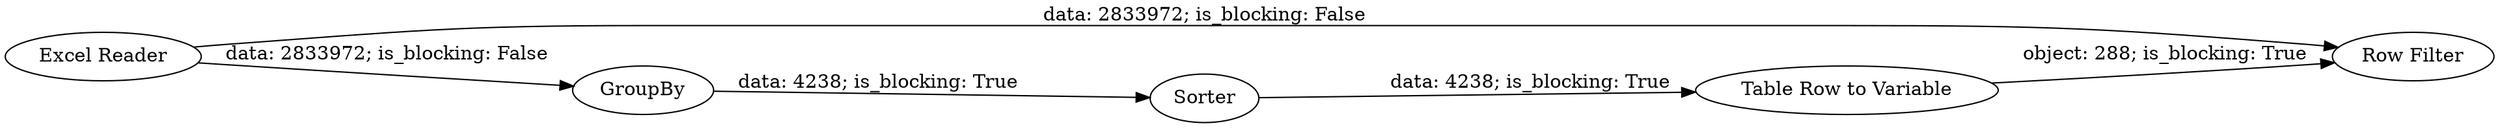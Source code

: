 digraph {
	"2557776548557007034_4" [label="Table Row to Variable"]
	"2557776548557007034_5" [label="Row Filter"]
	"2557776548557007034_2" [label=GroupBy]
	"2557776548557007034_3" [label=Sorter]
	"2557776548557007034_1" [label="Excel Reader"]
	"2557776548557007034_1" -> "2557776548557007034_2" [label="data: 2833972; is_blocking: False"]
	"2557776548557007034_2" -> "2557776548557007034_3" [label="data: 4238; is_blocking: True"]
	"2557776548557007034_4" -> "2557776548557007034_5" [label="object: 288; is_blocking: True"]
	"2557776548557007034_3" -> "2557776548557007034_4" [label="data: 4238; is_blocking: True"]
	"2557776548557007034_1" -> "2557776548557007034_5" [label="data: 2833972; is_blocking: False"]
	rankdir=LR
}
